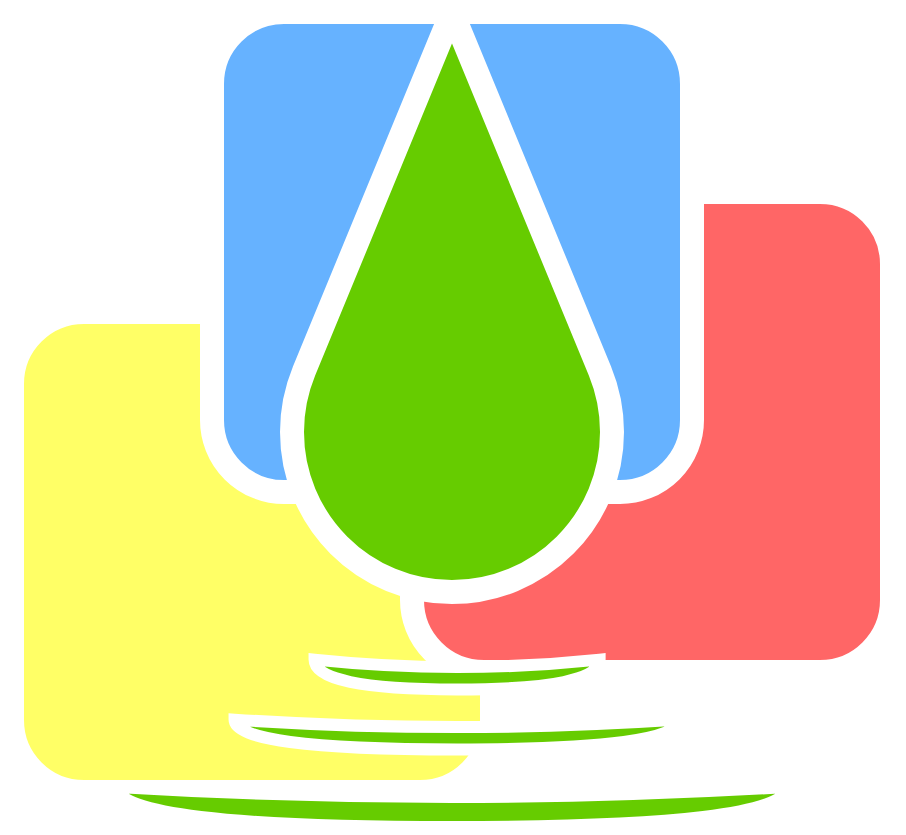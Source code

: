<mxfile version="17.1.2" type="device"><diagram id="j77Liq3odUlPdj714NJS" name="Page1"><mxGraphModel dx="1422" dy="775" grid="1" gridSize="10" guides="1" tooltips="1" connect="1" arrows="1" fold="1" page="1" pageScale="1" pageWidth="827" pageHeight="1169" math="0" shadow="0"><root><mxCell id="0"/><object label="Background" id="1"><mxCell parent="0" visible="0"/></object><mxCell id="2" value="" style="rounded=1;whiteSpace=wrap;html=1;fillColor=#B3B3B3;strokeColor=#FFFFFF;strokeWidth=11;" parent="1" vertex="1"><mxGeometry x="120" y="120" width="500" height="500" as="geometry"/></mxCell><object label="MessageRenderModel" id="7"><mxCell parent="0"/></object><mxCell id="12" value="" style="rounded=1;whiteSpace=wrap;html=1;fillColor=#FFFF66;strokeColor=#FFFFFF;strokeWidth=12;" parent="7" vertex="1"><mxGeometry x="150" y="320" width="240" height="240" as="geometry"/></mxCell><mxCell id="10" value="" style="rounded=1;whiteSpace=wrap;html=1;fillColor=#FF6666;strokeColor=#FFFFFF;strokeWidth=12;" parent="7" vertex="1"><mxGeometry x="350" y="260" width="240" height="240" as="geometry"/></mxCell><mxCell id="11" value="" style="rounded=1;whiteSpace=wrap;html=1;fillColor=#66B2FF;strokeColor=#FFFFFF;strokeWidth=12;" parent="7" vertex="1"><mxGeometry x="250" y="170" width="240" height="240" as="geometry"/></mxCell><object label="Drop" id="14"><mxCell parent="0"/></object><mxCell id="15" value="" style="verticalLabelPosition=bottom;verticalAlign=top;html=1;shape=mxgraph.basic.drop;fillColor=#66CC00;strokeColor=#FFFFFF;strokeWidth=12;" parent="14" vertex="1"><mxGeometry x="290" y="170" width="160" height="290" as="geometry"/></mxCell><mxCell id="lncKDku9ZkrSzXLUusp_-22" value="" style="shape=xor;whiteSpace=wrap;html=1;fillColor=#66CC00;rotation=90;strokeColor=#FFFFFF;strokeWidth=6;" parent="14" vertex="1"><mxGeometry x="365.078" y="420" width="14.92" height="222.54" as="geometry"/></mxCell><mxCell id="16" value="" style="shape=xor;whiteSpace=wrap;html=1;fillColor=#66CC00;rotation=90;strokeColor=#FFFFFF;strokeWidth=6;" parent="14" vertex="1"><mxGeometry x="360" y="400" width="20" height="335" as="geometry"/></mxCell><mxCell id="lncKDku9ZkrSzXLUusp_-24" value="" style="shape=xor;whiteSpace=wrap;html=1;fillColor=#66CC00;rotation=90;strokeColor=#FFFFFF;strokeWidth=6;" parent="14" vertex="1"><mxGeometry x="365.08" y="430" width="14.92" height="142.54" as="geometry"/></mxCell><mxCell id="OmONeNMwqBCGSM3eAru--19" value="Untitled Layer" parent="0" visible="0"/><mxCell id="OmONeNMwqBCGSM3eAru--20" value="" style="verticalLabelPosition=bottom;verticalAlign=top;html=1;shape=mxgraph.basic.drop;fillColor=#009900;strokeColor=#FFFFFF;rotation=120;strokeWidth=6;" vertex="1" parent="OmONeNMwqBCGSM3eAru--19"><mxGeometry x="-120" y="300" width="90" height="150" as="geometry"/></mxCell><mxCell id="OmONeNMwqBCGSM3eAru--21" value="" style="verticalLabelPosition=bottom;verticalAlign=top;html=1;shape=mxgraph.basic.drop;fillColor=#009900;strokeColor=#FFFFFF;rotation=-120;strokeWidth=6;" vertex="1" parent="OmONeNMwqBCGSM3eAru--19"><mxGeometry x="750" y="267" width="90" height="150" as="geometry"/></mxCell></root></mxGraphModel></diagram></mxfile>